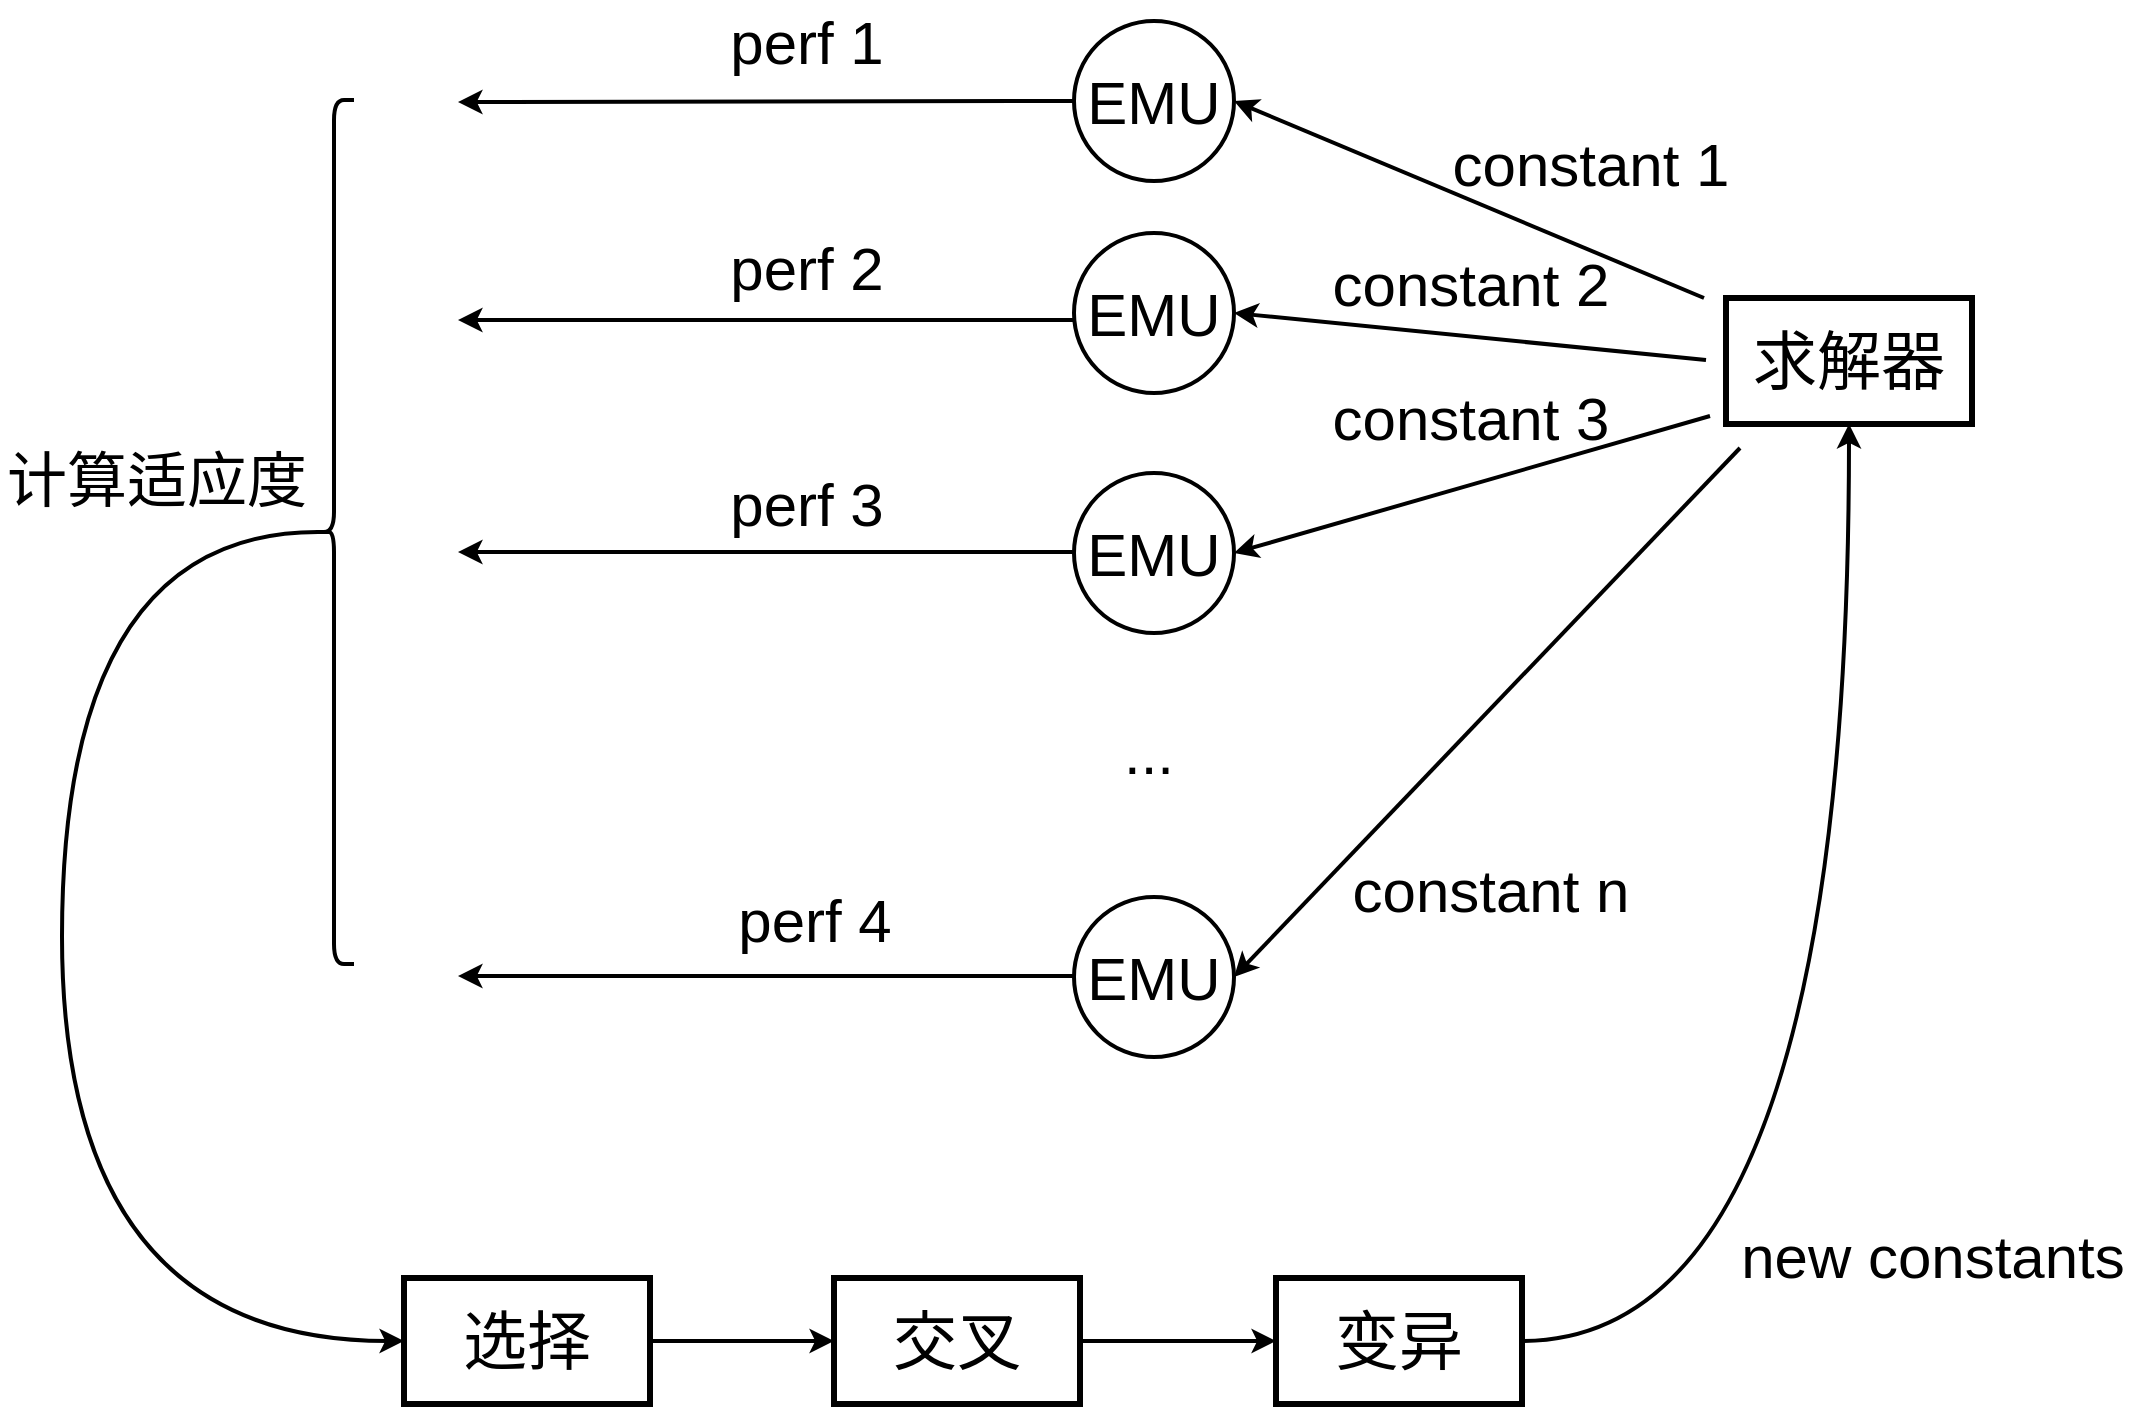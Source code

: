 <mxfile version="21.5.0" type="github">
  <diagram name="第 1 页" id="dXAtNcZzf5bFU2ZX2Ki9">
    <mxGraphModel dx="2963" dy="1514" grid="0" gridSize="10" guides="1" tooltips="1" connect="1" arrows="1" fold="1" page="1" pageScale="1" pageWidth="2339" pageHeight="3300" math="0" shadow="0">
      <root>
        <mxCell id="0" />
        <mxCell id="1" parent="0" />
        <mxCell id="YX4C89nK6kYMyDXT4yiO-1" value="&lt;font style=&quot;font-size: 32px;&quot;&gt;求解器&lt;/font&gt;" style="rounded=0;whiteSpace=wrap;html=1;strokeWidth=3;" parent="1" vertex="1">
          <mxGeometry x="1511" y="274" width="123" height="63" as="geometry" />
        </mxCell>
        <mxCell id="YX4C89nK6kYMyDXT4yiO-2" value="&lt;font style=&quot;font-size: 30px;&quot;&gt;EMU&lt;/font&gt;" style="ellipse;whiteSpace=wrap;html=1;aspect=fixed;strokeWidth=2;" parent="1" vertex="1">
          <mxGeometry x="1185" y="135.5" width="80" height="80" as="geometry" />
        </mxCell>
        <mxCell id="YX4C89nK6kYMyDXT4yiO-20" style="edgeStyle=orthogonalEdgeStyle;rounded=0;orthogonalLoop=1;jettySize=auto;html=1;exitX=1;exitY=0.5;exitDx=0;exitDy=0;entryX=0;entryY=0.5;entryDx=0;entryDy=0;strokeWidth=2;" parent="1" source="YX4C89nK6kYMyDXT4yiO-6" target="YX4C89nK6kYMyDXT4yiO-7" edge="1">
          <mxGeometry relative="1" as="geometry" />
        </mxCell>
        <mxCell id="YX4C89nK6kYMyDXT4yiO-6" value="&lt;font style=&quot;font-size: 32px;&quot;&gt;选择&lt;/font&gt;" style="rounded=0;whiteSpace=wrap;html=1;strokeWidth=3;" parent="1" vertex="1">
          <mxGeometry x="850" y="764" width="123" height="63" as="geometry" />
        </mxCell>
        <mxCell id="YX4C89nK6kYMyDXT4yiO-21" style="edgeStyle=orthogonalEdgeStyle;rounded=0;orthogonalLoop=1;jettySize=auto;html=1;exitX=1;exitY=0.5;exitDx=0;exitDy=0;entryX=0;entryY=0.5;entryDx=0;entryDy=0;strokeWidth=2;" parent="1" source="YX4C89nK6kYMyDXT4yiO-7" target="YX4C89nK6kYMyDXT4yiO-8" edge="1">
          <mxGeometry relative="1" as="geometry" />
        </mxCell>
        <mxCell id="YX4C89nK6kYMyDXT4yiO-7" value="&lt;font style=&quot;font-size: 32px;&quot;&gt;交叉&lt;/font&gt;" style="rounded=0;whiteSpace=wrap;html=1;strokeWidth=3;" parent="1" vertex="1">
          <mxGeometry x="1065" y="764" width="123" height="63" as="geometry" />
        </mxCell>
        <mxCell id="YX4C89nK6kYMyDXT4yiO-19" style="edgeStyle=orthogonalEdgeStyle;rounded=0;orthogonalLoop=1;jettySize=auto;html=1;exitX=1;exitY=0.5;exitDx=0;exitDy=0;entryX=0.5;entryY=1;entryDx=0;entryDy=0;curved=1;strokeWidth=2;" parent="1" source="YX4C89nK6kYMyDXT4yiO-8" target="YX4C89nK6kYMyDXT4yiO-1" edge="1">
          <mxGeometry relative="1" as="geometry" />
        </mxCell>
        <mxCell id="YX4C89nK6kYMyDXT4yiO-8" value="&lt;span style=&quot;font-size: 32px;&quot;&gt;变异&lt;/span&gt;" style="rounded=0;whiteSpace=wrap;html=1;strokeWidth=3;" parent="1" vertex="1">
          <mxGeometry x="1286" y="764" width="123" height="63" as="geometry" />
        </mxCell>
        <mxCell id="YX4C89nK6kYMyDXT4yiO-9" value="&lt;font style=&quot;font-size: 30px;&quot;&gt;EMU&lt;/font&gt;" style="ellipse;whiteSpace=wrap;html=1;aspect=fixed;strokeWidth=2;" parent="1" vertex="1">
          <mxGeometry x="1185" y="241.5" width="80" height="80" as="geometry" />
        </mxCell>
        <mxCell id="YX4C89nK6kYMyDXT4yiO-10" value="&lt;font style=&quot;font-size: 30px;&quot;&gt;EMU&lt;/font&gt;" style="ellipse;whiteSpace=wrap;html=1;aspect=fixed;strokeWidth=2;" parent="1" vertex="1">
          <mxGeometry x="1185" y="361.5" width="80" height="80" as="geometry" />
        </mxCell>
        <mxCell id="YX4C89nK6kYMyDXT4yiO-11" value="&lt;font style=&quot;font-size: 30px;&quot;&gt;EMU&lt;/font&gt;" style="ellipse;whiteSpace=wrap;html=1;aspect=fixed;strokeWidth=2;" parent="1" vertex="1">
          <mxGeometry x="1185" y="573.5" width="80" height="80" as="geometry" />
        </mxCell>
        <mxCell id="YX4C89nK6kYMyDXT4yiO-13" value="&lt;span style=&quot;font-size: 30px;&quot;&gt;...&lt;/span&gt;" style="text;html=1;strokeColor=none;fillColor=none;align=center;verticalAlign=middle;whiteSpace=wrap;rounded=0;" parent="1" vertex="1">
          <mxGeometry x="1185" y="477.5" width="75" height="46" as="geometry" />
        </mxCell>
        <mxCell id="YX4C89nK6kYMyDXT4yiO-14" value="" style="endArrow=classic;html=1;rounded=0;strokeWidth=2;exitX=0;exitY=0.5;exitDx=0;exitDy=0;" parent="1" source="YX4C89nK6kYMyDXT4yiO-2" edge="1">
          <mxGeometry width="50" height="50" relative="1" as="geometry">
            <mxPoint x="1129" y="186" as="sourcePoint" />
            <mxPoint x="877" y="176" as="targetPoint" />
          </mxGeometry>
        </mxCell>
        <mxCell id="YX4C89nK6kYMyDXT4yiO-15" value="" style="endArrow=classic;html=1;rounded=0;strokeWidth=2;entryX=1;entryY=0.5;entryDx=0;entryDy=0;" parent="1" target="YX4C89nK6kYMyDXT4yiO-2" edge="1">
          <mxGeometry width="50" height="50" relative="1" as="geometry">
            <mxPoint x="1500" y="274" as="sourcePoint" />
            <mxPoint x="894" y="231" as="targetPoint" />
          </mxGeometry>
        </mxCell>
        <mxCell id="YX4C89nK6kYMyDXT4yiO-16" value="" style="endArrow=classic;html=1;rounded=0;strokeWidth=2;entryX=1;entryY=0.5;entryDx=0;entryDy=0;" parent="1" target="YX4C89nK6kYMyDXT4yiO-9" edge="1">
          <mxGeometry width="50" height="50" relative="1" as="geometry">
            <mxPoint x="1501" y="305" as="sourcePoint" />
            <mxPoint x="1284" y="292" as="targetPoint" />
          </mxGeometry>
        </mxCell>
        <mxCell id="YX4C89nK6kYMyDXT4yiO-17" value="" style="endArrow=classic;html=1;rounded=0;strokeWidth=2;entryX=1;entryY=0.5;entryDx=0;entryDy=0;" parent="1" target="YX4C89nK6kYMyDXT4yiO-10" edge="1">
          <mxGeometry width="50" height="50" relative="1" as="geometry">
            <mxPoint x="1503" y="333" as="sourcePoint" />
            <mxPoint x="1275" y="292" as="targetPoint" />
          </mxGeometry>
        </mxCell>
        <mxCell id="YX4C89nK6kYMyDXT4yiO-18" value="" style="endArrow=classic;html=1;rounded=0;strokeWidth=2;entryX=1;entryY=0.5;entryDx=0;entryDy=0;" parent="1" target="YX4C89nK6kYMyDXT4yiO-11" edge="1">
          <mxGeometry width="50" height="50" relative="1" as="geometry">
            <mxPoint x="1518" y="349" as="sourcePoint" />
            <mxPoint x="1275" y="412" as="targetPoint" />
          </mxGeometry>
        </mxCell>
        <mxCell id="YX4C89nK6kYMyDXT4yiO-22" value="" style="endArrow=classic;html=1;rounded=0;strokeWidth=2;exitX=0;exitY=0.5;exitDx=0;exitDy=0;" parent="1" edge="1">
          <mxGeometry width="50" height="50" relative="1" as="geometry">
            <mxPoint x="1185" y="285" as="sourcePoint" />
            <mxPoint x="877" y="285" as="targetPoint" />
          </mxGeometry>
        </mxCell>
        <mxCell id="YX4C89nK6kYMyDXT4yiO-23" value="" style="endArrow=classic;html=1;rounded=0;strokeWidth=2;exitX=0;exitY=0.5;exitDx=0;exitDy=0;" parent="1" edge="1">
          <mxGeometry width="50" height="50" relative="1" as="geometry">
            <mxPoint x="1185" y="401" as="sourcePoint" />
            <mxPoint x="877" y="401" as="targetPoint" />
          </mxGeometry>
        </mxCell>
        <mxCell id="YX4C89nK6kYMyDXT4yiO-24" value="" style="endArrow=classic;html=1;rounded=0;strokeWidth=2;exitX=0;exitY=0.5;exitDx=0;exitDy=0;" parent="1" edge="1">
          <mxGeometry width="50" height="50" relative="1" as="geometry">
            <mxPoint x="1185" y="613" as="sourcePoint" />
            <mxPoint x="877" y="613" as="targetPoint" />
          </mxGeometry>
        </mxCell>
        <mxCell id="YX4C89nK6kYMyDXT4yiO-26" style="edgeStyle=orthogonalEdgeStyle;rounded=0;orthogonalLoop=1;jettySize=auto;html=1;exitX=0.1;exitY=0.5;exitDx=0;exitDy=0;exitPerimeter=0;curved=1;strokeWidth=2;entryX=0;entryY=0.5;entryDx=0;entryDy=0;" parent="1" source="YX4C89nK6kYMyDXT4yiO-25" target="YX4C89nK6kYMyDXT4yiO-6" edge="1">
          <mxGeometry relative="1" as="geometry">
            <mxPoint x="604" y="915" as="targetPoint" />
            <Array as="points">
              <mxPoint x="679" y="391" />
              <mxPoint x="679" y="796" />
            </Array>
          </mxGeometry>
        </mxCell>
        <mxCell id="YX4C89nK6kYMyDXT4yiO-25" value="" style="shape=curlyBracket;whiteSpace=wrap;html=1;rounded=1;labelPosition=left;verticalLabelPosition=middle;align=right;verticalAlign=middle;strokeWidth=2;" parent="1" vertex="1">
          <mxGeometry x="805" y="175" width="20" height="432" as="geometry" />
        </mxCell>
        <mxCell id="YX4C89nK6kYMyDXT4yiO-27" value="&lt;font style=&quot;font-size: 30px;&quot;&gt;constant 1&lt;/font&gt;" style="text;html=1;strokeColor=none;fillColor=none;align=center;verticalAlign=middle;whiteSpace=wrap;rounded=0;" parent="1" vertex="1">
          <mxGeometry x="1365" y="186" width="157" height="41" as="geometry" />
        </mxCell>
        <mxCell id="YX4C89nK6kYMyDXT4yiO-28" value="&lt;font style=&quot;font-size: 30px;&quot;&gt;constant 3&lt;/font&gt;" style="text;html=1;strokeColor=none;fillColor=none;align=center;verticalAlign=middle;whiteSpace=wrap;rounded=0;" parent="1" vertex="1">
          <mxGeometry x="1305" y="313" width="157" height="41" as="geometry" />
        </mxCell>
        <mxCell id="YX4C89nK6kYMyDXT4yiO-29" value="&lt;font style=&quot;font-size: 30px;&quot;&gt;constant n&lt;/font&gt;" style="text;html=1;strokeColor=none;fillColor=none;align=center;verticalAlign=middle;whiteSpace=wrap;rounded=0;" parent="1" vertex="1">
          <mxGeometry x="1315" y="549" width="157" height="41" as="geometry" />
        </mxCell>
        <mxCell id="YX4C89nK6kYMyDXT4yiO-30" value="&lt;font style=&quot;font-size: 30px;&quot;&gt;constant 2&lt;/font&gt;" style="text;html=1;strokeColor=none;fillColor=none;align=center;verticalAlign=middle;whiteSpace=wrap;rounded=0;" parent="1" vertex="1">
          <mxGeometry x="1305" y="246" width="157" height="41" as="geometry" />
        </mxCell>
        <mxCell id="YX4C89nK6kYMyDXT4yiO-31" value="&lt;font style=&quot;font-size: 30px;&quot;&gt;perf 1&lt;/font&gt;" style="text;html=1;strokeColor=none;fillColor=none;align=center;verticalAlign=middle;whiteSpace=wrap;rounded=0;" parent="1" vertex="1">
          <mxGeometry x="973" y="125" width="157" height="41" as="geometry" />
        </mxCell>
        <mxCell id="YX4C89nK6kYMyDXT4yiO-32" value="&lt;font style=&quot;font-size: 30px;&quot;&gt;perf 2&lt;/font&gt;" style="text;html=1;strokeColor=none;fillColor=none;align=center;verticalAlign=middle;whiteSpace=wrap;rounded=0;" parent="1" vertex="1">
          <mxGeometry x="973" y="238" width="157" height="41" as="geometry" />
        </mxCell>
        <mxCell id="YX4C89nK6kYMyDXT4yiO-33" value="&lt;font style=&quot;font-size: 30px;&quot;&gt;perf 3&lt;/font&gt;" style="text;html=1;strokeColor=none;fillColor=none;align=center;verticalAlign=middle;whiteSpace=wrap;rounded=0;" parent="1" vertex="1">
          <mxGeometry x="973" y="356" width="157" height="41" as="geometry" />
        </mxCell>
        <mxCell id="YX4C89nK6kYMyDXT4yiO-34" value="&lt;font style=&quot;font-size: 30px;&quot;&gt;perf 4&lt;/font&gt;" style="text;html=1;strokeColor=none;fillColor=none;align=center;verticalAlign=middle;whiteSpace=wrap;rounded=0;" parent="1" vertex="1">
          <mxGeometry x="977" y="564" width="157" height="41" as="geometry" />
        </mxCell>
        <mxCell id="YX4C89nK6kYMyDXT4yiO-35" value="&lt;span style=&quot;font-size: 30px;&quot;&gt;计算适应度&lt;/span&gt;" style="text;html=1;strokeColor=none;fillColor=none;align=center;verticalAlign=middle;whiteSpace=wrap;rounded=0;" parent="1" vertex="1">
          <mxGeometry x="648" y="344" width="157" height="41" as="geometry" />
        </mxCell>
        <mxCell id="YX4C89nK6kYMyDXT4yiO-36" value="&lt;font style=&quot;font-size: 30px;&quot;&gt;new constants&lt;/font&gt;" style="text;html=1;strokeColor=none;fillColor=none;align=center;verticalAlign=middle;whiteSpace=wrap;rounded=0;" parent="1" vertex="1">
          <mxGeometry x="1517" y="728" width="195" height="49" as="geometry" />
        </mxCell>
      </root>
    </mxGraphModel>
  </diagram>
</mxfile>
